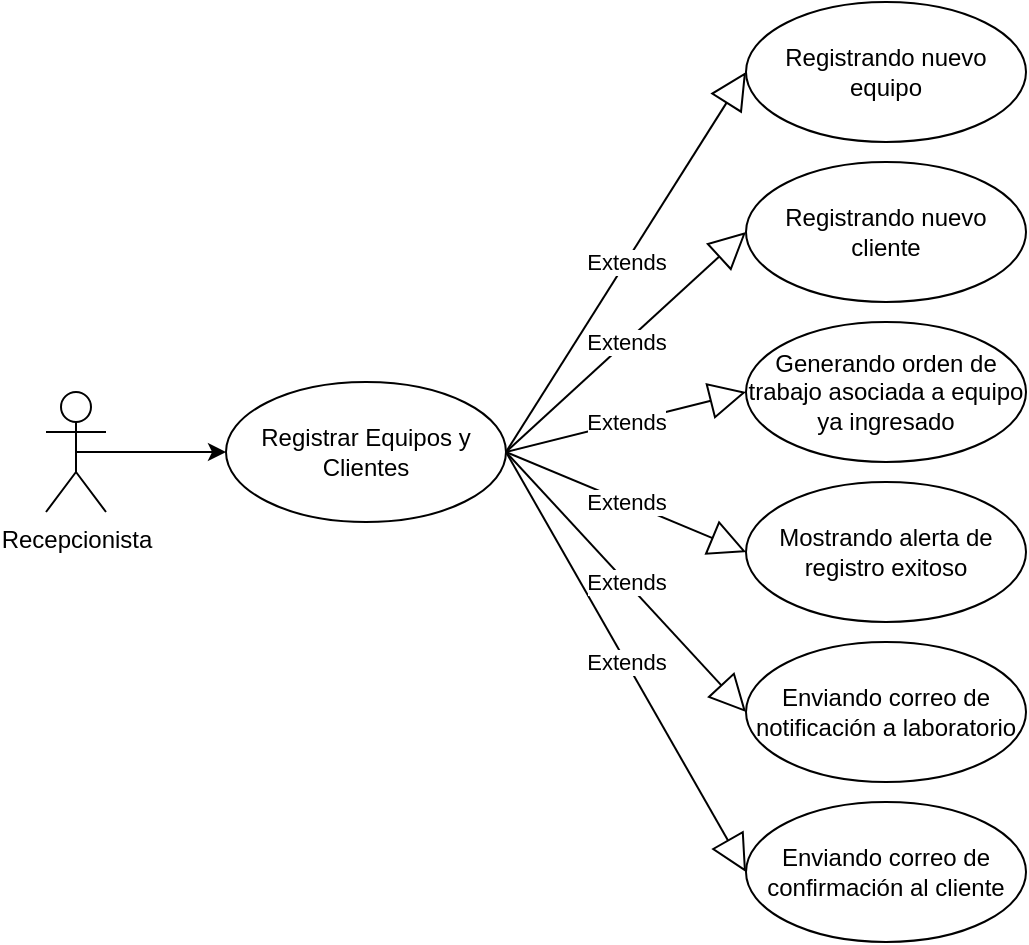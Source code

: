 <mxfile version="27.0.9">
  <diagram name="Página-1" id="ZfuYBb1uDBB9Q9XqHdRm">
    <mxGraphModel grid="1" page="1" gridSize="10" guides="1" tooltips="1" connect="1" arrows="1" fold="1" pageScale="1" pageWidth="827" pageHeight="1169" math="0" shadow="0">
      <root>
        <mxCell id="0" />
        <mxCell id="1" parent="0" />
        <mxCell id="xhxJ-erMx7XFRVzpnPpw-1" style="edgeStyle=orthogonalEdgeStyle;rounded=0;orthogonalLoop=1;jettySize=auto;html=1;exitX=0.5;exitY=0.5;exitDx=0;exitDy=0;exitPerimeter=0;entryX=0;entryY=0.5;entryDx=0;entryDy=0;" edge="1" parent="1" source="xhxJ-erMx7XFRVzpnPpw-2" target="xhxJ-erMx7XFRVzpnPpw-3">
          <mxGeometry relative="1" as="geometry" />
        </mxCell>
        <mxCell id="xhxJ-erMx7XFRVzpnPpw-2" value="Recepcionista" style="shape=umlActor;verticalLabelPosition=bottom;verticalAlign=top;html=1;" vertex="1" parent="1">
          <mxGeometry x="70" y="445" width="30" height="60" as="geometry" />
        </mxCell>
        <mxCell id="xhxJ-erMx7XFRVzpnPpw-3" value="Registrar Equipos y Clientes" style="ellipse;whiteSpace=wrap;html=1;" vertex="1" parent="1">
          <mxGeometry x="160" y="440" width="140" height="70" as="geometry" />
        </mxCell>
        <mxCell id="xhxJ-erMx7XFRVzpnPpw-4" value="Registrando nuevo equipo" style="ellipse;whiteSpace=wrap;html=1;" vertex="1" parent="1">
          <mxGeometry x="420" y="250" width="140" height="70" as="geometry" />
        </mxCell>
        <mxCell id="xhxJ-erMx7XFRVzpnPpw-5" value="Registrando nuevo cliente" style="ellipse;whiteSpace=wrap;html=1;" vertex="1" parent="1">
          <mxGeometry x="420" y="330" width="140" height="70" as="geometry" />
        </mxCell>
        <mxCell id="xhxJ-erMx7XFRVzpnPpw-6" value="Generando orden de trabajo asociada a equipo ya ingresado" style="ellipse;whiteSpace=wrap;html=1;" vertex="1" parent="1">
          <mxGeometry x="420" y="410" width="140" height="70" as="geometry" />
        </mxCell>
        <mxCell id="xhxJ-erMx7XFRVzpnPpw-8" value="Mostrando alerta de registro exitoso" style="ellipse;whiteSpace=wrap;html=1;" vertex="1" parent="1">
          <mxGeometry x="420" y="490" width="140" height="70" as="geometry" />
        </mxCell>
        <mxCell id="xhxJ-erMx7XFRVzpnPpw-9" value="Enviando correo de notificación a laboratorio" style="ellipse;whiteSpace=wrap;html=1;" vertex="1" parent="1">
          <mxGeometry x="420" y="570" width="140" height="70" as="geometry" />
        </mxCell>
        <mxCell id="xhxJ-erMx7XFRVzpnPpw-10" value="Enviando correo de confirmación al cliente" style="ellipse;whiteSpace=wrap;html=1;" vertex="1" parent="1">
          <mxGeometry x="420" y="650" width="140" height="70" as="geometry" />
        </mxCell>
        <mxCell id="xhxJ-erMx7XFRVzpnPpw-11" value="Extends" style="endArrow=block;endSize=16;endFill=0;html=1;rounded=0;exitX=1;exitY=0.5;exitDx=0;exitDy=0;entryX=0;entryY=0.5;entryDx=0;entryDy=0;" edge="1" parent="1" source="xhxJ-erMx7XFRVzpnPpw-3" target="xhxJ-erMx7XFRVzpnPpw-4">
          <mxGeometry width="160" relative="1" as="geometry">
            <mxPoint x="330" y="590" as="sourcePoint" />
            <mxPoint x="490" y="590" as="targetPoint" />
          </mxGeometry>
        </mxCell>
        <mxCell id="xhxJ-erMx7XFRVzpnPpw-12" value="Extends" style="endArrow=block;endSize=16;endFill=0;html=1;rounded=0;exitX=1;exitY=0.5;exitDx=0;exitDy=0;entryX=0;entryY=0.5;entryDx=0;entryDy=0;" edge="1" parent="1" source="xhxJ-erMx7XFRVzpnPpw-3" target="xhxJ-erMx7XFRVzpnPpw-10">
          <mxGeometry width="160" relative="1" as="geometry">
            <mxPoint x="120" y="130" as="sourcePoint" />
            <mxPoint x="280" y="130" as="targetPoint" />
          </mxGeometry>
        </mxCell>
        <mxCell id="xhxJ-erMx7XFRVzpnPpw-13" value="Extends" style="endArrow=block;endSize=16;endFill=0;html=1;rounded=0;exitX=1;exitY=0.5;exitDx=0;exitDy=0;entryX=0;entryY=0.5;entryDx=0;entryDy=0;" edge="1" parent="1" source="xhxJ-erMx7XFRVzpnPpw-3" target="xhxJ-erMx7XFRVzpnPpw-9">
          <mxGeometry width="160" relative="1" as="geometry">
            <mxPoint x="130" y="140" as="sourcePoint" />
            <mxPoint x="290" y="140" as="targetPoint" />
          </mxGeometry>
        </mxCell>
        <mxCell id="xhxJ-erMx7XFRVzpnPpw-14" value="Extends" style="endArrow=block;endSize=16;endFill=0;html=1;rounded=0;exitX=1;exitY=0.5;exitDx=0;exitDy=0;entryX=0;entryY=0.5;entryDx=0;entryDy=0;" edge="1" parent="1" source="xhxJ-erMx7XFRVzpnPpw-3" target="xhxJ-erMx7XFRVzpnPpw-8">
          <mxGeometry width="160" relative="1" as="geometry">
            <mxPoint x="140" y="150" as="sourcePoint" />
            <mxPoint x="300" y="150" as="targetPoint" />
          </mxGeometry>
        </mxCell>
        <mxCell id="xhxJ-erMx7XFRVzpnPpw-16" value="Extends" style="endArrow=block;endSize=16;endFill=0;html=1;rounded=0;exitX=1;exitY=0.5;exitDx=0;exitDy=0;entryX=0;entryY=0.5;entryDx=0;entryDy=0;" edge="1" parent="1" source="xhxJ-erMx7XFRVzpnPpw-3" target="xhxJ-erMx7XFRVzpnPpw-6">
          <mxGeometry width="160" relative="1" as="geometry">
            <mxPoint x="160" y="170" as="sourcePoint" />
            <mxPoint x="320" y="170" as="targetPoint" />
          </mxGeometry>
        </mxCell>
        <mxCell id="xhxJ-erMx7XFRVzpnPpw-17" value="Extends" style="endArrow=block;endSize=16;endFill=0;html=1;rounded=0;exitX=1;exitY=0.5;exitDx=0;exitDy=0;entryX=0;entryY=0.5;entryDx=0;entryDy=0;" edge="1" parent="1" source="xhxJ-erMx7XFRVzpnPpw-3" target="xhxJ-erMx7XFRVzpnPpw-5">
          <mxGeometry width="160" relative="1" as="geometry">
            <mxPoint x="170" y="200" as="sourcePoint" />
            <mxPoint x="330" y="200" as="targetPoint" />
          </mxGeometry>
        </mxCell>
      </root>
    </mxGraphModel>
  </diagram>
</mxfile>
